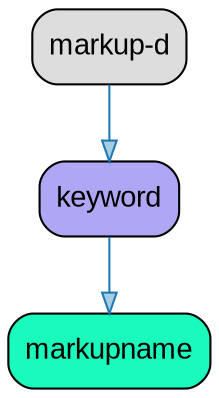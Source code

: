 // DITA Domain markup-d
strict digraph {
				
  // Root node
  
	"markup-d" [label ="markup-d" fontname="Arial" shape="Mrecord" style="filled"  fillcolor="#DDDDDD"]
			
  // Other nodes
      
	"keyword" [label ="keyword" fontname="Arial" shape="Mrecord" style="filled"  fillcolor="#AFA7F4"]
         
	"markupname" [label ="markupname" fontname="Arial" shape="Mrecord" style="filled"  fillcolor="#1AFABC"]
      
   
  // Edges
      
	"markup-d" -> "keyword" [fillcolor="#a6cee3" color="#1f78b4"]
         
	"keyword" -> "markupname" [fillcolor="#a6cee3" color="#1f78b4"]
      
   }
